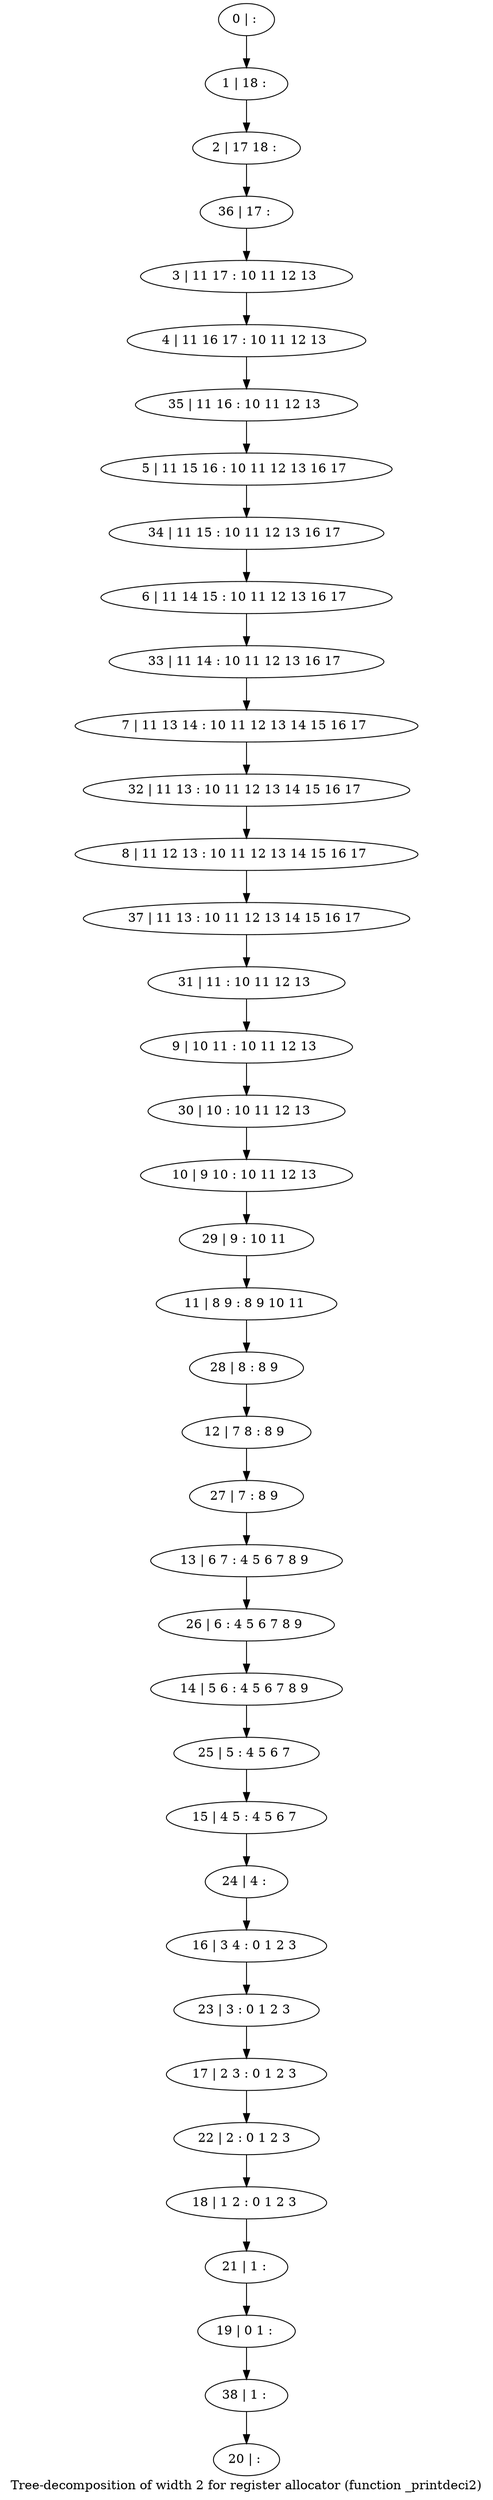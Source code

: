 digraph G {
graph [label="Tree-decomposition of width 2 for register allocator (function _printdeci2)"]
0[label="0 | : "];
1[label="1 | 18 : "];
2[label="2 | 17 18 : "];
3[label="3 | 11 17 : 10 11 12 13 "];
4[label="4 | 11 16 17 : 10 11 12 13 "];
5[label="5 | 11 15 16 : 10 11 12 13 16 17 "];
6[label="6 | 11 14 15 : 10 11 12 13 16 17 "];
7[label="7 | 11 13 14 : 10 11 12 13 14 15 16 17 "];
8[label="8 | 11 12 13 : 10 11 12 13 14 15 16 17 "];
9[label="9 | 10 11 : 10 11 12 13 "];
10[label="10 | 9 10 : 10 11 12 13 "];
11[label="11 | 8 9 : 8 9 10 11 "];
12[label="12 | 7 8 : 8 9 "];
13[label="13 | 6 7 : 4 5 6 7 8 9 "];
14[label="14 | 5 6 : 4 5 6 7 8 9 "];
15[label="15 | 4 5 : 4 5 6 7 "];
16[label="16 | 3 4 : 0 1 2 3 "];
17[label="17 | 2 3 : 0 1 2 3 "];
18[label="18 | 1 2 : 0 1 2 3 "];
19[label="19 | 0 1 : "];
20[label="20 | : "];
21[label="21 | 1 : "];
22[label="22 | 2 : 0 1 2 3 "];
23[label="23 | 3 : 0 1 2 3 "];
24[label="24 | 4 : "];
25[label="25 | 5 : 4 5 6 7 "];
26[label="26 | 6 : 4 5 6 7 8 9 "];
27[label="27 | 7 : 8 9 "];
28[label="28 | 8 : 8 9 "];
29[label="29 | 9 : 10 11 "];
30[label="30 | 10 : 10 11 12 13 "];
31[label="31 | 11 : 10 11 12 13 "];
32[label="32 | 11 13 : 10 11 12 13 14 15 16 17 "];
33[label="33 | 11 14 : 10 11 12 13 16 17 "];
34[label="34 | 11 15 : 10 11 12 13 16 17 "];
35[label="35 | 11 16 : 10 11 12 13 "];
36[label="36 | 17 : "];
37[label="37 | 11 13 : 10 11 12 13 14 15 16 17 "];
38[label="38 | 1 : "];
0->1 ;
1->2 ;
3->4 ;
21->19 ;
18->21 ;
22->18 ;
17->22 ;
23->17 ;
16->23 ;
24->16 ;
15->24 ;
25->15 ;
14->25 ;
26->14 ;
13->26 ;
27->13 ;
12->27 ;
28->12 ;
11->28 ;
29->11 ;
10->29 ;
30->10 ;
9->30 ;
31->9 ;
32->8 ;
7->32 ;
33->7 ;
6->33 ;
34->6 ;
5->34 ;
35->5 ;
4->35 ;
36->3 ;
2->36 ;
37->31 ;
8->37 ;
38->20 ;
19->38 ;
}
